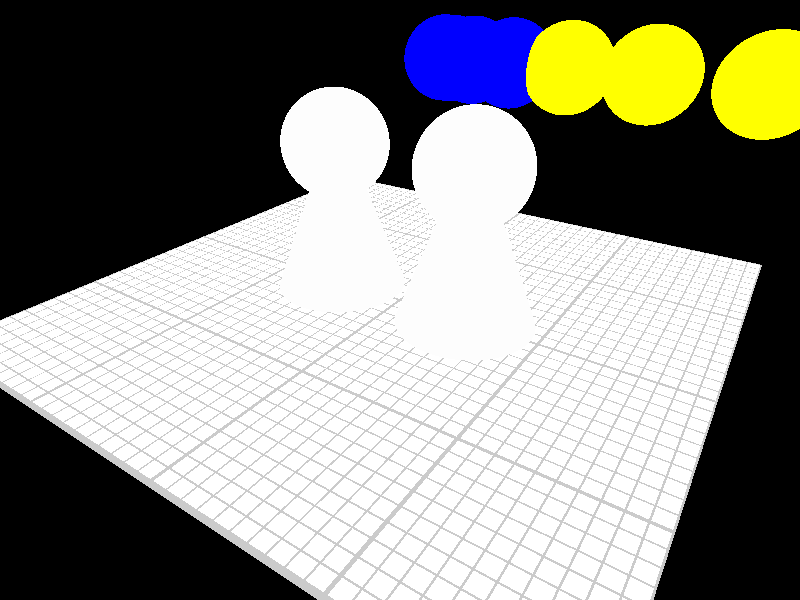 #include "colors.inc" // The include files contain
#include "stones.inc" // pre-defined scene elements
#include "textures.inc" // pre-defined scene elements
#include "shapes.inc"
#include "glass.inc"
#include "metals.inc"
#include "woods.inc"


camera{
    location<2, 2, -3>
    look_at <0, 0, 0>
}

#declare Inx = 0;
#while(Inx < 20)

sphere {
    <-2 + (Inx*Inx)*0.1, 1, 4>,0.5 
    texture{
        #if (Inx  > 3)
            pigment{ color Yellow}
        #else
            pigment{ color Blue}
        #end
    }
}


#declare Inx = Inx + 1;
#end


light_source { <2, 4, -3> color White}
//------------------------------------- ////////////
#macro Raster_Lines (RScale, LineW, Intensity_)
 pigment{ gradient x scale RScale
          color_map{
           [0.000   color rgbt<1,1,1,0>*Intensity_]
           [0+LineW color rgbt<1,1,1,0>*Intensity_]
           [0+LineW color rgbt<1,1,1,1>]
           [1-LineW color rgbt<1,1,1,1>]
           [1-LineW color rgbt<1,1,1,0>*Intensity_]
           [1.000   color rgbt<1,1,1,0>*Intensity_]
           } // end color_map
         } // end pigment
 #end// of Raster(RScale, HLine)-macro
//------------------------------------- ////////////
//------------------------------------- ////////////
#macro Raster_Plate(
    RD1, Width1,//primary raster distance/width,
    RD2, Width2,//secondary raster distance/width,
    Base_Texture, //  non = pigment { Clear }
    Intensity, // Line gray intensity
    Start_Box, End_Box, // vectors
  ) //------------------------------------------
//----------------------------------------------
box{ Start_Box,End_Box
     texture{ Base_Texture }
  #if (RD1 > 0 ) // raster big  RD1, Width1,
    texture { Raster_Lines(RD1,Width1,Intensity) }
    texture { Raster_Lines(RD1,Width1,Intensity)
              rotate<0,90,0>}
  #end
  #if (RD2 > 0 ) // raster small RD2, Width2,
    texture { Raster_Lines(RD2,Width2,Intensity) }
    texture { Raster_Lines(RD2,Width2,Intensity)
              rotate<0,90,0>}
  #end
} // end box -----------------------------------
#end // ------------------------------ end of macro
//------------------------------------- ////////////

// How to use:  ------------------------------------
#declare B_Tex =
  texture{ pigment{ color rgb<1,1,1>*1.2}}
//--------------------------------------------------
object{ Raster_Plate(
    1.0, 0.010,// RD1, Width1,// 1st distance/width,
    0.1, 0.045,// RD2, Width2,// 2nd distance/width,
    B_Tex, // Base_Texture, // non = pigment{Clear}
    0.6, // Intensity, // Line gray intensity
    <-2,-0.05,-2>, <2,0,2>, //Start/End
  ) //----------------------------------------------
  rotate<0,0,0>
  translate<0,0.001,0>
} //------------------------------------------------

union{
  sphere{<0,1,0>,0.35}
  cone{<0,0,0>,0.45,<0,1.2,0>,0}
  texture{T_Glass3} interior{I_Glass}
  translate <-0.5, 0, 0>
}
merge{ 
  sphere{<0,1,0>,0.35}
  cone{<0,0,0>,0.45,<0,1.2,0>,0}
  texture{T_Glass3} interior{I_Glass}
  translate < 0.5, 0, 0>
}


